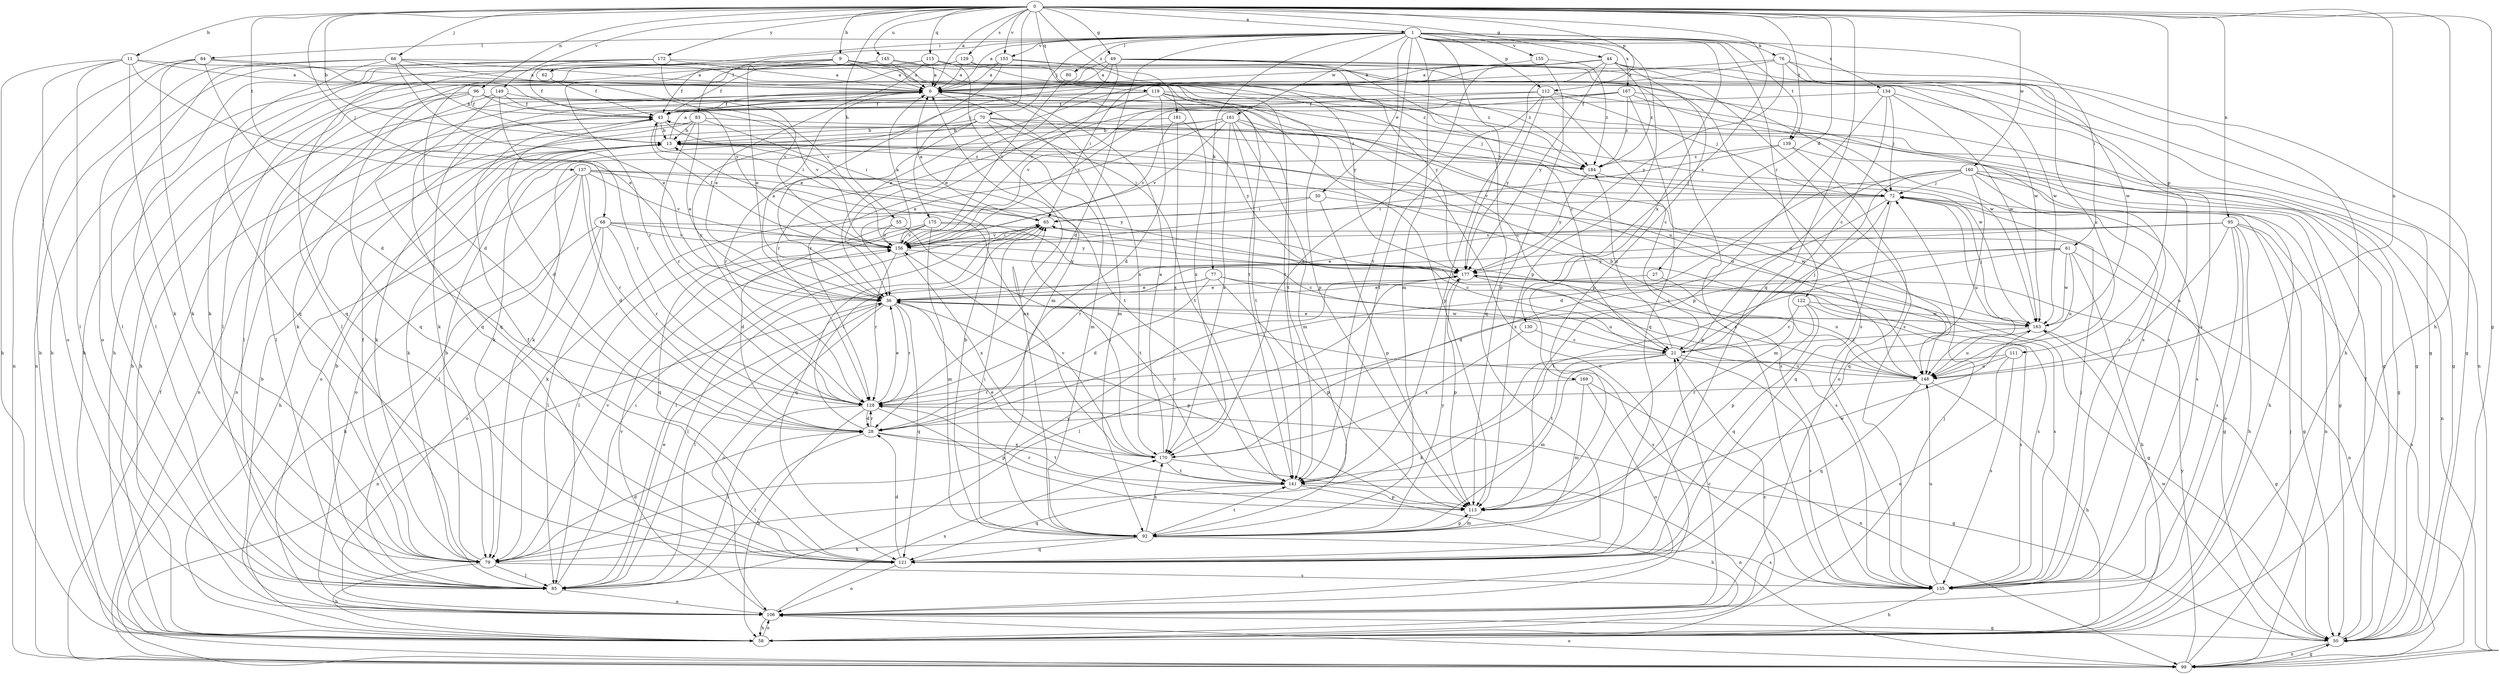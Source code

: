 strict digraph  {
0;
1;
6;
9;
11;
13;
21;
27;
28;
30;
36;
43;
44;
49;
50;
55;
58;
61;
62;
65;
66;
68;
70;
72;
76;
77;
79;
80;
83;
84;
85;
92;
95;
96;
99;
106;
111;
112;
113;
115;
119;
121;
122;
128;
129;
130;
134;
135;
137;
139;
141;
145;
148;
149;
153;
155;
156;
160;
161;
163;
167;
169;
170;
172;
175;
177;
181;
184;
0 -> 1  [label=a];
0 -> 6  [label=a];
0 -> 9  [label=b];
0 -> 11  [label=b];
0 -> 13  [label=b];
0 -> 27  [label=d];
0 -> 44  [label=g];
0 -> 49  [label=g];
0 -> 50  [label=g];
0 -> 55  [label=h];
0 -> 58  [label=h];
0 -> 66  [label=j];
0 -> 68  [label=j];
0 -> 95  [label=n];
0 -> 96  [label=n];
0 -> 111  [label=p];
0 -> 112  [label=p];
0 -> 115  [label=q];
0 -> 119  [label=q];
0 -> 121  [label=q];
0 -> 129  [label=s];
0 -> 130  [label=s];
0 -> 137  [label=t];
0 -> 139  [label=t];
0 -> 145  [label=u];
0 -> 148  [label=u];
0 -> 149  [label=v];
0 -> 153  [label=v];
0 -> 160  [label=w];
0 -> 172  [label=y];
0 -> 175  [label=y];
0 -> 181  [label=z];
1 -> 6  [label=a];
1 -> 28  [label=d];
1 -> 30  [label=e];
1 -> 61  [label=i];
1 -> 62  [label=i];
1 -> 70  [label=j];
1 -> 76  [label=k];
1 -> 77  [label=k];
1 -> 80  [label=l];
1 -> 83  [label=l];
1 -> 84  [label=l];
1 -> 92  [label=m];
1 -> 112  [label=p];
1 -> 113  [label=p];
1 -> 122  [label=r];
1 -> 134  [label=s];
1 -> 139  [label=t];
1 -> 141  [label=t];
1 -> 153  [label=v];
1 -> 155  [label=v];
1 -> 161  [label=w];
1 -> 167  [label=x];
1 -> 169  [label=x];
1 -> 177  [label=y];
6 -> 43  [label=f];
6 -> 58  [label=h];
6 -> 72  [label=j];
6 -> 79  [label=k];
6 -> 92  [label=m];
6 -> 121  [label=q];
6 -> 170  [label=x];
9 -> 6  [label=a];
9 -> 36  [label=e];
9 -> 43  [label=f];
9 -> 50  [label=g];
9 -> 58  [label=h];
9 -> 72  [label=j];
9 -> 121  [label=q];
9 -> 141  [label=t];
11 -> 6  [label=a];
11 -> 36  [label=e];
11 -> 58  [label=h];
11 -> 79  [label=k];
11 -> 85  [label=l];
11 -> 106  [label=o];
11 -> 141  [label=t];
13 -> 6  [label=a];
13 -> 79  [label=k];
13 -> 106  [label=o];
13 -> 135  [label=s];
13 -> 148  [label=u];
13 -> 184  [label=z];
21 -> 72  [label=j];
21 -> 79  [label=k];
21 -> 92  [label=m];
21 -> 135  [label=s];
21 -> 141  [label=t];
21 -> 148  [label=u];
21 -> 184  [label=z];
27 -> 36  [label=e];
27 -> 148  [label=u];
28 -> 65  [label=i];
28 -> 85  [label=l];
28 -> 128  [label=r];
28 -> 141  [label=t];
28 -> 170  [label=x];
30 -> 65  [label=i];
30 -> 79  [label=k];
30 -> 113  [label=p];
30 -> 163  [label=w];
36 -> 6  [label=a];
36 -> 85  [label=l];
36 -> 99  [label=n];
36 -> 106  [label=o];
36 -> 113  [label=p];
36 -> 121  [label=q];
36 -> 128  [label=r];
36 -> 135  [label=s];
36 -> 163  [label=w];
43 -> 13  [label=b];
43 -> 28  [label=d];
43 -> 65  [label=i];
43 -> 141  [label=t];
44 -> 6  [label=a];
44 -> 65  [label=i];
44 -> 99  [label=n];
44 -> 113  [label=p];
44 -> 128  [label=r];
44 -> 141  [label=t];
44 -> 163  [label=w];
44 -> 170  [label=x];
44 -> 177  [label=y];
44 -> 184  [label=z];
49 -> 6  [label=a];
49 -> 36  [label=e];
49 -> 85  [label=l];
49 -> 121  [label=q];
49 -> 135  [label=s];
49 -> 156  [label=v];
49 -> 163  [label=w];
49 -> 177  [label=y];
50 -> 43  [label=f];
50 -> 99  [label=n];
50 -> 163  [label=w];
55 -> 28  [label=d];
55 -> 141  [label=t];
55 -> 156  [label=v];
58 -> 21  [label=c];
58 -> 72  [label=j];
58 -> 106  [label=o];
61 -> 28  [label=d];
61 -> 58  [label=h];
61 -> 99  [label=n];
61 -> 141  [label=t];
61 -> 148  [label=u];
61 -> 163  [label=w];
61 -> 177  [label=y];
62 -> 43  [label=f];
65 -> 6  [label=a];
65 -> 85  [label=l];
65 -> 121  [label=q];
65 -> 135  [label=s];
65 -> 156  [label=v];
66 -> 6  [label=a];
66 -> 13  [label=b];
66 -> 36  [label=e];
66 -> 85  [label=l];
66 -> 99  [label=n];
66 -> 113  [label=p];
66 -> 121  [label=q];
66 -> 156  [label=v];
68 -> 21  [label=c];
68 -> 58  [label=h];
68 -> 85  [label=l];
68 -> 106  [label=o];
68 -> 128  [label=r];
68 -> 156  [label=v];
68 -> 177  [label=y];
70 -> 13  [label=b];
70 -> 79  [label=k];
70 -> 92  [label=m];
70 -> 99  [label=n];
70 -> 128  [label=r];
70 -> 141  [label=t];
70 -> 148  [label=u];
70 -> 184  [label=z];
72 -> 65  [label=i];
72 -> 99  [label=n];
72 -> 121  [label=q];
72 -> 148  [label=u];
72 -> 170  [label=x];
76 -> 6  [label=a];
76 -> 36  [label=e];
76 -> 50  [label=g];
76 -> 58  [label=h];
76 -> 148  [label=u];
76 -> 177  [label=y];
77 -> 28  [label=d];
77 -> 36  [label=e];
77 -> 85  [label=l];
77 -> 113  [label=p];
77 -> 135  [label=s];
77 -> 148  [label=u];
79 -> 13  [label=b];
79 -> 28  [label=d];
79 -> 43  [label=f];
79 -> 58  [label=h];
79 -> 85  [label=l];
79 -> 135  [label=s];
79 -> 156  [label=v];
79 -> 177  [label=y];
80 -> 156  [label=v];
83 -> 13  [label=b];
83 -> 36  [label=e];
83 -> 65  [label=i];
83 -> 79  [label=k];
83 -> 99  [label=n];
83 -> 128  [label=r];
83 -> 163  [label=w];
84 -> 6  [label=a];
84 -> 28  [label=d];
84 -> 58  [label=h];
84 -> 79  [label=k];
84 -> 99  [label=n];
84 -> 156  [label=v];
85 -> 13  [label=b];
85 -> 36  [label=e];
85 -> 65  [label=i];
85 -> 106  [label=o];
92 -> 6  [label=a];
92 -> 13  [label=b];
92 -> 65  [label=i];
92 -> 79  [label=k];
92 -> 113  [label=p];
92 -> 121  [label=q];
92 -> 135  [label=s];
92 -> 141  [label=t];
92 -> 170  [label=x];
92 -> 177  [label=y];
95 -> 36  [label=e];
95 -> 50  [label=g];
95 -> 58  [label=h];
95 -> 99  [label=n];
95 -> 106  [label=o];
95 -> 128  [label=r];
95 -> 135  [label=s];
95 -> 148  [label=u];
95 -> 156  [label=v];
96 -> 43  [label=f];
96 -> 58  [label=h];
96 -> 85  [label=l];
96 -> 121  [label=q];
96 -> 141  [label=t];
96 -> 148  [label=u];
96 -> 156  [label=v];
99 -> 43  [label=f];
99 -> 50  [label=g];
99 -> 72  [label=j];
99 -> 106  [label=o];
99 -> 177  [label=y];
106 -> 13  [label=b];
106 -> 21  [label=c];
106 -> 50  [label=g];
106 -> 58  [label=h];
106 -> 156  [label=v];
106 -> 170  [label=x];
111 -> 106  [label=o];
111 -> 128  [label=r];
111 -> 135  [label=s];
111 -> 148  [label=u];
112 -> 21  [label=c];
112 -> 43  [label=f];
112 -> 72  [label=j];
112 -> 135  [label=s];
112 -> 141  [label=t];
112 -> 156  [label=v];
112 -> 177  [label=y];
113 -> 92  [label=m];
113 -> 128  [label=r];
113 -> 163  [label=w];
115 -> 6  [label=a];
115 -> 28  [label=d];
115 -> 36  [label=e];
115 -> 79  [label=k];
115 -> 92  [label=m];
115 -> 135  [label=s];
115 -> 163  [label=w];
119 -> 28  [label=d];
119 -> 43  [label=f];
119 -> 50  [label=g];
119 -> 79  [label=k];
119 -> 113  [label=p];
119 -> 128  [label=r];
119 -> 163  [label=w];
119 -> 170  [label=x];
121 -> 28  [label=d];
121 -> 43  [label=f];
121 -> 106  [label=o];
122 -> 21  [label=c];
122 -> 113  [label=p];
122 -> 121  [label=q];
122 -> 135  [label=s];
122 -> 163  [label=w];
128 -> 28  [label=d];
128 -> 36  [label=e];
128 -> 50  [label=g];
128 -> 58  [label=h];
128 -> 85  [label=l];
128 -> 113  [label=p];
129 -> 6  [label=a];
129 -> 43  [label=f];
129 -> 58  [label=h];
129 -> 177  [label=y];
129 -> 184  [label=z];
130 -> 21  [label=c];
130 -> 170  [label=x];
134 -> 21  [label=c];
134 -> 43  [label=f];
134 -> 72  [label=j];
134 -> 113  [label=p];
134 -> 135  [label=s];
134 -> 163  [label=w];
135 -> 58  [label=h];
135 -> 72  [label=j];
135 -> 148  [label=u];
137 -> 28  [label=d];
137 -> 58  [label=h];
137 -> 72  [label=j];
137 -> 85  [label=l];
137 -> 106  [label=o];
137 -> 128  [label=r];
137 -> 156  [label=v];
137 -> 170  [label=x];
137 -> 177  [label=y];
139 -> 50  [label=g];
139 -> 106  [label=o];
139 -> 156  [label=v];
139 -> 184  [label=z];
141 -> 36  [label=e];
141 -> 58  [label=h];
141 -> 113  [label=p];
141 -> 121  [label=q];
145 -> 6  [label=a];
145 -> 21  [label=c];
145 -> 58  [label=h];
145 -> 128  [label=r];
145 -> 135  [label=s];
148 -> 13  [label=b];
148 -> 58  [label=h];
148 -> 65  [label=i];
148 -> 121  [label=q];
148 -> 128  [label=r];
149 -> 43  [label=f];
149 -> 50  [label=g];
149 -> 85  [label=l];
149 -> 121  [label=q];
149 -> 128  [label=r];
153 -> 6  [label=a];
153 -> 36  [label=e];
153 -> 85  [label=l];
153 -> 135  [label=s];
153 -> 184  [label=z];
155 -> 6  [label=a];
155 -> 113  [label=p];
155 -> 184  [label=z];
156 -> 6  [label=a];
156 -> 43  [label=f];
156 -> 65  [label=i];
156 -> 128  [label=r];
156 -> 170  [label=x];
156 -> 177  [label=y];
160 -> 28  [label=d];
160 -> 50  [label=g];
160 -> 58  [label=h];
160 -> 72  [label=j];
160 -> 92  [label=m];
160 -> 99  [label=n];
160 -> 113  [label=p];
160 -> 121  [label=q];
160 -> 135  [label=s];
161 -> 13  [label=b];
161 -> 21  [label=c];
161 -> 36  [label=e];
161 -> 79  [label=k];
161 -> 92  [label=m];
161 -> 106  [label=o];
161 -> 141  [label=t];
161 -> 156  [label=v];
161 -> 170  [label=x];
163 -> 21  [label=c];
163 -> 36  [label=e];
163 -> 50  [label=g];
163 -> 72  [label=j];
163 -> 148  [label=u];
167 -> 43  [label=f];
167 -> 50  [label=g];
167 -> 121  [label=q];
167 -> 128  [label=r];
167 -> 135  [label=s];
167 -> 156  [label=v];
167 -> 184  [label=z];
169 -> 92  [label=m];
169 -> 99  [label=n];
169 -> 106  [label=o];
169 -> 128  [label=r];
170 -> 6  [label=a];
170 -> 65  [label=i];
170 -> 99  [label=n];
170 -> 141  [label=t];
170 -> 156  [label=v];
172 -> 6  [label=a];
172 -> 43  [label=f];
172 -> 85  [label=l];
172 -> 106  [label=o];
172 -> 156  [label=v];
172 -> 184  [label=z];
175 -> 21  [label=c];
175 -> 50  [label=g];
175 -> 85  [label=l];
175 -> 92  [label=m];
175 -> 121  [label=q];
175 -> 156  [label=v];
177 -> 36  [label=e];
177 -> 50  [label=g];
177 -> 85  [label=l];
177 -> 113  [label=p];
177 -> 135  [label=s];
177 -> 148  [label=u];
181 -> 13  [label=b];
181 -> 156  [label=v];
181 -> 170  [label=x];
181 -> 177  [label=y];
184 -> 72  [label=j];
184 -> 177  [label=y];
}
